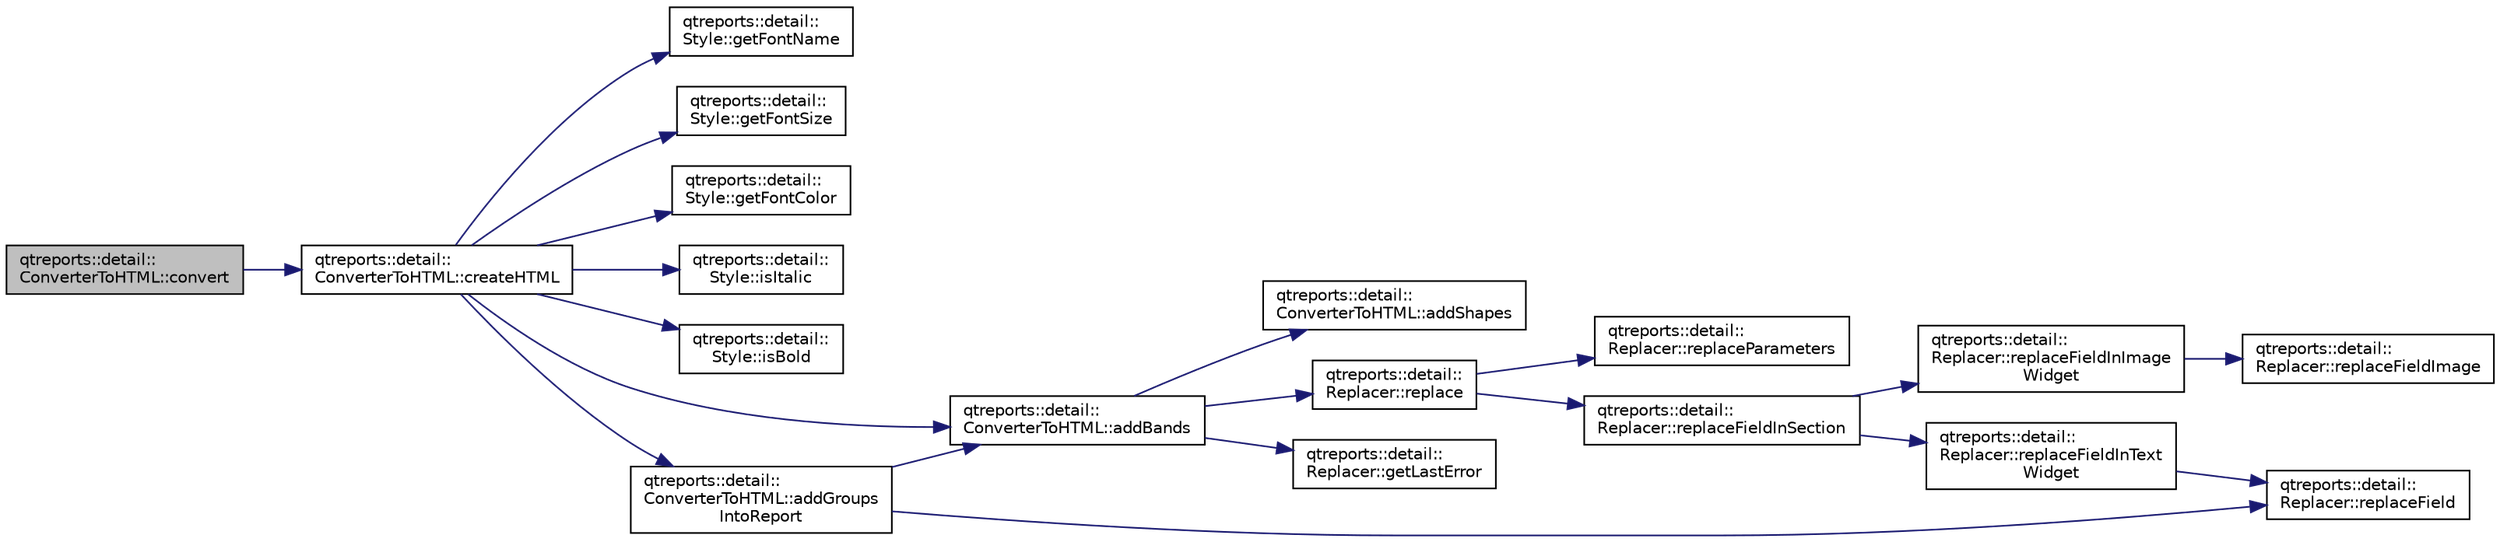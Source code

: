 digraph "qtreports::detail::ConverterToHTML::convert"
{
 // INTERACTIVE_SVG=YES
  bgcolor="transparent";
  edge [fontname="Helvetica",fontsize="10",labelfontname="Helvetica",labelfontsize="10"];
  node [fontname="Helvetica",fontsize="10",shape=record];
  rankdir="LR";
  Node1 [label="qtreports::detail::\lConverterToHTML::convert",height=0.2,width=0.4,color="black", fillcolor="grey75", style="filled", fontcolor="black"];
  Node1 -> Node2 [color="midnightblue",fontsize="10",style="solid",fontname="Helvetica"];
  Node2 [label="qtreports::detail::\lConverterToHTML::createHTML",height=0.2,width=0.4,color="black",URL="$classqtreports_1_1detail_1_1_converter_to_h_t_m_l.html#ace8358a3612fc8085b7c34f1f92341e2",tooltip="Процесс конвертации репорта в HTML формат. "];
  Node2 -> Node3 [color="midnightblue",fontsize="10",style="solid",fontname="Helvetica"];
  Node3 [label="qtreports::detail::\lStyle::getFontName",height=0.2,width=0.4,color="black",URL="$classqtreports_1_1detail_1_1_style.html#ae233bf8f53b1ceb560398925a50fcb44",tooltip="Возвращает название шрифта "];
  Node2 -> Node4 [color="midnightblue",fontsize="10",style="solid",fontname="Helvetica"];
  Node4 [label="qtreports::detail::\lStyle::getFontSize",height=0.2,width=0.4,color="black",URL="$classqtreports_1_1detail_1_1_style.html#ac969a5ba6cd39a890a72ec4146ba8dda",tooltip="Возвращает размер шрифта "];
  Node2 -> Node5 [color="midnightblue",fontsize="10",style="solid",fontname="Helvetica"];
  Node5 [label="qtreports::detail::\lStyle::getFontColor",height=0.2,width=0.4,color="black",URL="$classqtreports_1_1detail_1_1_style.html#a2d8d9d0d898c4306e47dcca067c60c28",tooltip="Возвращает цвет шрифта "];
  Node2 -> Node6 [color="midnightblue",fontsize="10",style="solid",fontname="Helvetica"];
  Node6 [label="qtreports::detail::\lStyle::isItalic",height=0.2,width=0.4,color="black",URL="$classqtreports_1_1detail_1_1_style.html#a058eab1051810ffdb26d43fb08e523c9",tooltip="Возвращает, является ли шрифт курсивом или нет "];
  Node2 -> Node7 [color="midnightblue",fontsize="10",style="solid",fontname="Helvetica"];
  Node7 [label="qtreports::detail::\lStyle::isBold",height=0.2,width=0.4,color="black",URL="$classqtreports_1_1detail_1_1_style.html#a9f4c8c581c08ffd758fbd3e1b93dee07",tooltip="Возвращает, является ли шрифт жирным или нет "];
  Node2 -> Node8 [color="midnightblue",fontsize="10",style="solid",fontname="Helvetica"];
  Node8 [label="qtreports::detail::\lConverterToHTML::addBands",height=0.2,width=0.4,color="black",URL="$classqtreports_1_1detail_1_1_converter_to_h_t_m_l.html#aa9d511353f62cfc489c3e071ebf5182b",tooltip="Добавление <band>, принадлежащего конкретной <section>, в документ HTML. "];
  Node8 -> Node9 [color="midnightblue",fontsize="10",style="solid",fontname="Helvetica"];
  Node9 [label="qtreports::detail::\lReplacer::replace",height=0.2,width=0.4,color="black",URL="$classqtreports_1_1detail_1_1_replacer.html#af7ccb83be264f7c72b7485cf38455450",tooltip="Заменяет текст всех виджетов секции текстом с подставленными значениями. "];
  Node9 -> Node10 [color="midnightblue",fontsize="10",style="solid",fontname="Helvetica"];
  Node10 [label="qtreports::detail::\lReplacer::replaceFieldInSection",height=0.2,width=0.4,color="black",URL="$classqtreports_1_1detail_1_1_replacer.html#a58cf857aa78eb3e273f6543769af425b",tooltip="Заменяет текст всех виджетов секции текстом с подставленными значениями полей из источника данных..."];
  Node10 -> Node11 [color="midnightblue",fontsize="10",style="solid",fontname="Helvetica"];
  Node11 [label="qtreports::detail::\lReplacer::replaceFieldInText\lWidget",height=0.2,width=0.4,color="black",URL="$classqtreports_1_1detail_1_1_replacer.html#a2be57bd514335f9b9f2a520247562ce1",tooltip="Заменяет текст виджета текстом с подставленными значениями полей из источника данных. "];
  Node11 -> Node12 [color="midnightblue",fontsize="10",style="solid",fontname="Helvetica"];
  Node12 [label="qtreports::detail::\lReplacer::replaceField",height=0.2,width=0.4,color="black",URL="$classqtreports_1_1detail_1_1_replacer.html#a4642b07160798f2ee4de276e1d0c1ecd",tooltip="Возвращает текст с подставленными значениями полей из источника данных. "];
  Node10 -> Node13 [color="midnightblue",fontsize="10",style="solid",fontname="Helvetica"];
  Node13 [label="qtreports::detail::\lReplacer::replaceFieldInImage\lWidget",height=0.2,width=0.4,color="black",URL="$classqtreports_1_1detail_1_1_replacer.html#a4aeb7794f90c0be34a30ab60a6df1920",tooltip="На основе текста виджета вставляет в него изображение из источника данных. "];
  Node13 -> Node14 [color="midnightblue",fontsize="10",style="solid",fontname="Helvetica"];
  Node14 [label="qtreports::detail::\lReplacer::replaceFieldImage",height=0.2,width=0.4,color="black",URL="$classqtreports_1_1detail_1_1_replacer.html#ae1ac521aeaf5fdd694e79e2ae52d4704",tooltip="Возвращает изображение на основе первого найденного выражения. "];
  Node9 -> Node15 [color="midnightblue",fontsize="10",style="solid",fontname="Helvetica"];
  Node15 [label="qtreports::detail::\lReplacer::replaceParameters",height=0.2,width=0.4,color="black",URL="$classqtreports_1_1detail_1_1_replacer.html#abb903f1c1172efa7e26b040a5695cc86",tooltip="Возвращает текст с подставленными значениями параметров. "];
  Node8 -> Node16 [color="midnightblue",fontsize="10",style="solid",fontname="Helvetica"];
  Node16 [label="qtreports::detail::\lReplacer::getLastError",height=0.2,width=0.4,color="black",URL="$classqtreports_1_1detail_1_1_replacer.html#a677f7802e444f2de3af4cb43b6cedf30",tooltip="Возвращает описание последней произошедшей ошибки. "];
  Node8 -> Node17 [color="midnightblue",fontsize="10",style="solid",fontname="Helvetica"];
  Node17 [label="qtreports::detail::\lConverterToHTML::addShapes",height=0.2,width=0.4,color="black",URL="$classqtreports_1_1detail_1_1_converter_to_h_t_m_l.html#a759cb19710076fd669793a84e62d14eb",tooltip="Добавление <shape>, принадлежащего конретному <band>, в документ HTML. "];
  Node2 -> Node18 [color="midnightblue",fontsize="10",style="solid",fontname="Helvetica"];
  Node18 [label="qtreports::detail::\lConverterToHTML::addGroups\lIntoReport",height=0.2,width=0.4,color="black",URL="$classqtreports_1_1detail_1_1_converter_to_h_t_m_l.html#a587e5f6bfbd1185f6bf32d76ac231a13",tooltip="Добавление <group> в документ HTML. "];
  Node18 -> Node12 [color="midnightblue",fontsize="10",style="solid",fontname="Helvetica"];
  Node18 -> Node8 [color="midnightblue",fontsize="10",style="solid",fontname="Helvetica"];
}

